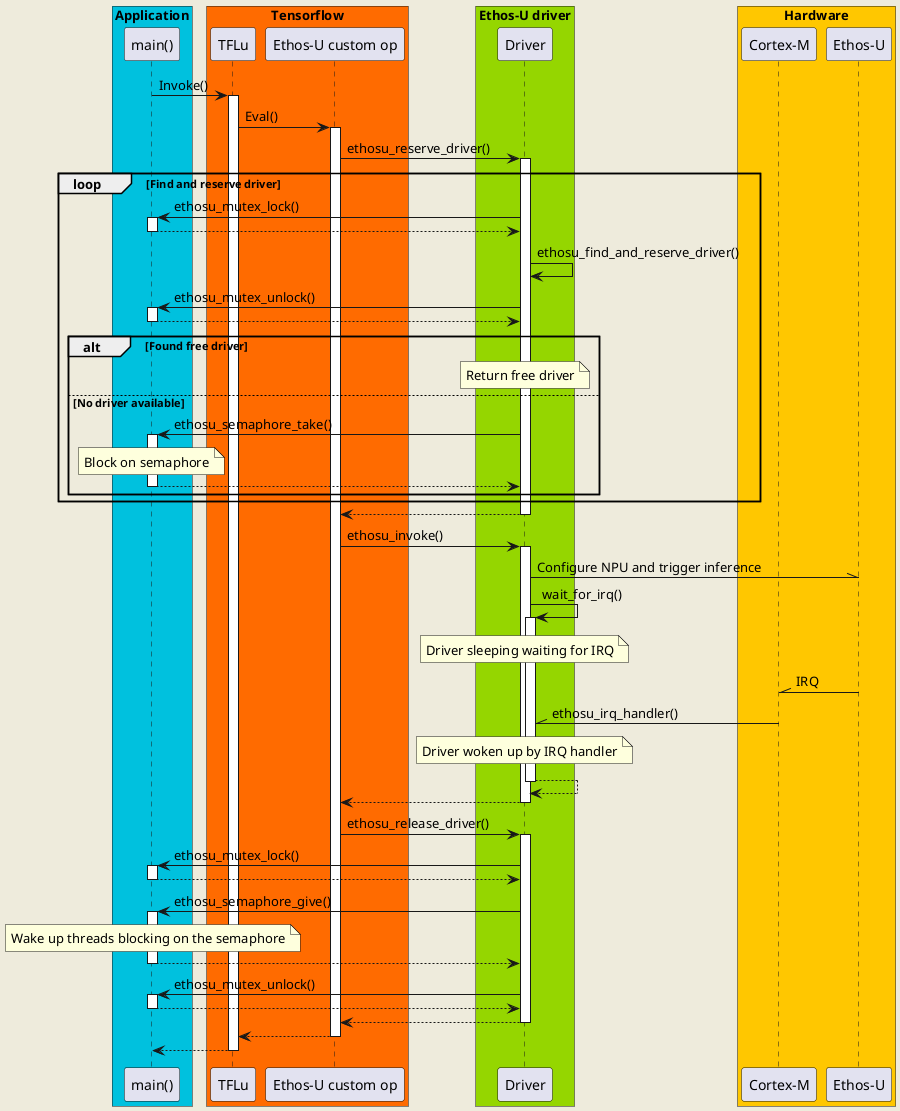 @startuml

skinparam backgroundColor #EEEBDC

box "Application" #00C1DE
participant "main()" as app
end box

box "Tensorflow" #FF6B00
participant "TFLu" as tflu
participant "Ethos-U custom op" as custom
end box

box "Ethos-U driver" #95D600
participant "Driver" as driver
end box

box "Hardware" #FFC700
participant "Cortex-M" as cortexm
participant "Ethos-U" as ethosu
end box

app -> tflu++: Invoke()
    tflu -> custom++: Eval()
        custom -> driver++: ethosu_reserve_driver()
            loop Find and reserve driver
                driver -> app++: ethosu_mutex_lock()
                return

                driver -> driver: ethosu_find_and_reserve_driver()

                driver -> app++: ethosu_mutex_unlock()
                return

                alt Found free driver
                    note over driver
                        Return free driver
                    end note
                else No driver available
                    driver -> app++: ethosu_semaphore_take()
                        note over app
                            Block on semaphore
                        end note
                    return
                end
            end loop
        return

        custom -> driver++: ethosu_invoke()
            driver -\\ ethosu: Configure NPU and trigger inference

            driver -> driver++: wait_for_irq()
                note over driver
                    Driver sleeping waiting for IRQ
                end note

                ethosu -\\ cortexm: IRQ
                cortexm -\\ driver: ethosu_irq_handler()

                note over driver
                    Driver woken up by IRQ handler
                end note
            return
        return

        custom -> driver++: ethosu_release_driver()
            driver -> app++: ethosu_mutex_lock()
            return

            driver -> app++: ethosu_semaphore_give()
                note over app
                    Wake up threads blocking on the semaphore
                end note
            return

            driver -> app++: ethosu_mutex_unlock()
            return
        return
    return
return

@enduml
